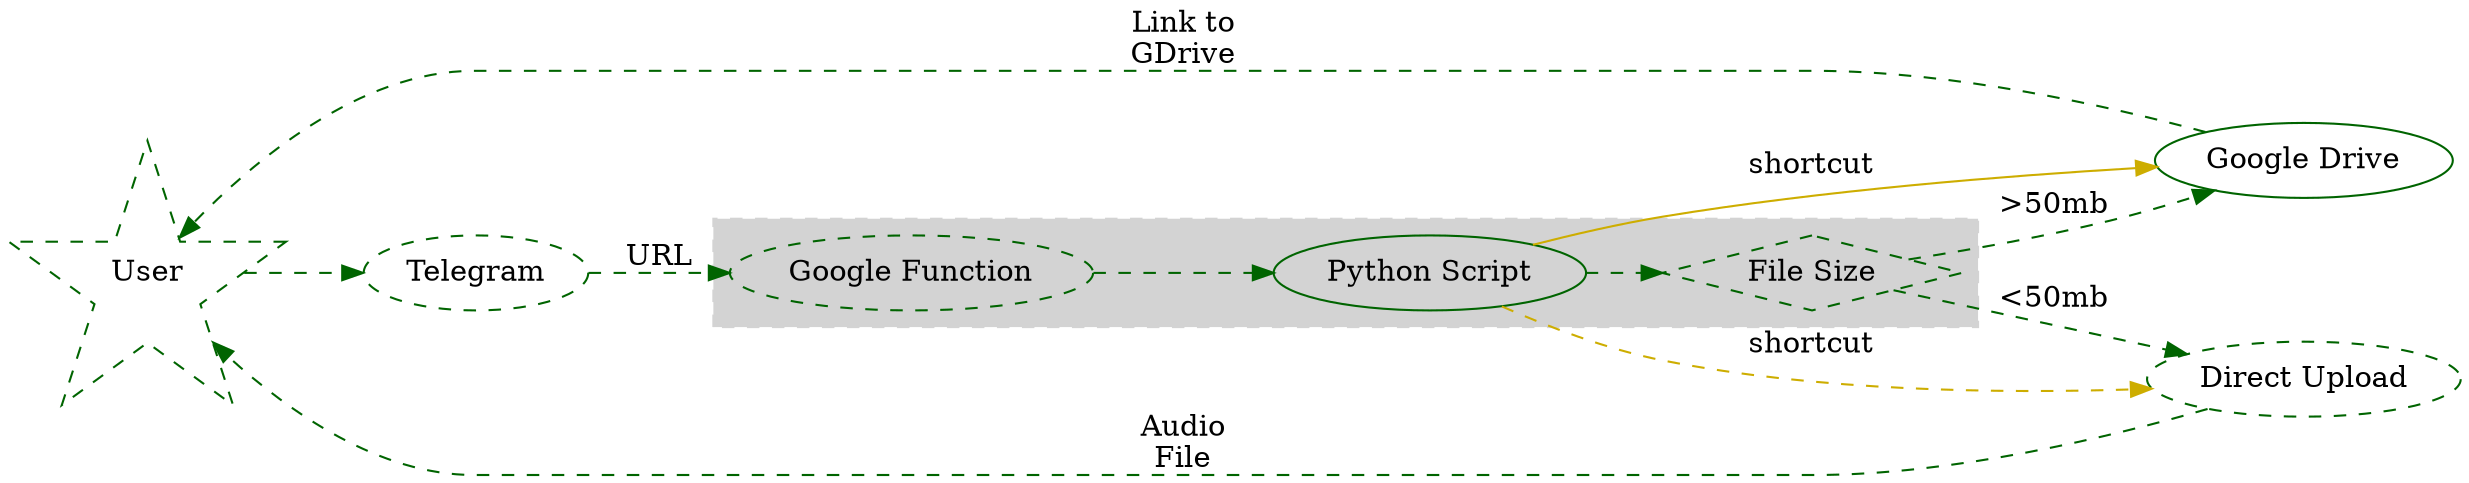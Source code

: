 digraph G {
    #splines="FALSE";
    rankdir=LR
    #layout=fdp;

    /* Entities */
    u1 [label="User",shape="star",color="darkgreen",style="dashed",fillcolor="white"]
    t1 [label="Telegram",color="darkgreen",style="dashed",fillcolor="white"]
    gf [label="Google Function",color="darkgreen",style="dashed",fillcolor="white"]
    py [label="Python Script",color="darkgreen",style="#dashed",fillcolor="white"]
    fsize [label="File Size",shape="diamond",color="darkgreen",style="dashed",fillcolor="white"]
    gdr [label="Google Drive",color="darkgreen",style="#dashed",fillcolor="white"]
    dload [label="Direct Upload",color="darkgreen",style="dashed",fillcolor="white"]

    /* Relationships */
    subgraph cluster0 {
        style="filled,dashed";
        color="lightgray";
        node[style="filled,dashed",fillcolor="white"];   
        gf -> py -> fsize [color="darkgreen",style="dashed"];
    }

    u1 -> t1 [color="darkgreen",style="dashed"];
    t1 -> gf [label="URL",color="darkgreen",style="dashed"];
    fsize -> gdr [label=">50mb",color="darkgreen",style="dashed"]
    gdr -> u1 [label="Link to\nGDrive",color="darkgreen",style="dashed"]

    fsize -> dload [label="<50mb",color="darkgreen",style="dashed"]
    dload -> u1 [label="Audio\nFile",color="darkgreen",style="dashed"]

    #TODO: shortcut for now
    py -> dload [label="shortcut",color="gold3",style="dashed"]
    py -> gdr [label="shortcut",color="gold3",style="#dashed"]

    /* Ranks */
    { rank=min; u1 };
#    { rank=max; gdr dload}
}